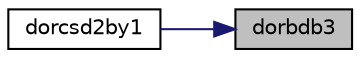 digraph "dorbdb3"
{
 // LATEX_PDF_SIZE
  edge [fontname="Helvetica",fontsize="10",labelfontname="Helvetica",labelfontsize="10"];
  node [fontname="Helvetica",fontsize="10",shape=record];
  rankdir="RL";
  Node1 [label="dorbdb3",height=0.2,width=0.4,color="black", fillcolor="grey75", style="filled", fontcolor="black",tooltip="DORBDB3"];
  Node1 -> Node2 [dir="back",color="midnightblue",fontsize="10",style="solid",fontname="Helvetica"];
  Node2 [label="dorcsd2by1",height=0.2,width=0.4,color="black", fillcolor="white", style="filled",URL="$dorcsd2by1_8f.html#ae1a7eecbb70baaeb096a481052750f63",tooltip="DORCSD2BY1"];
}
